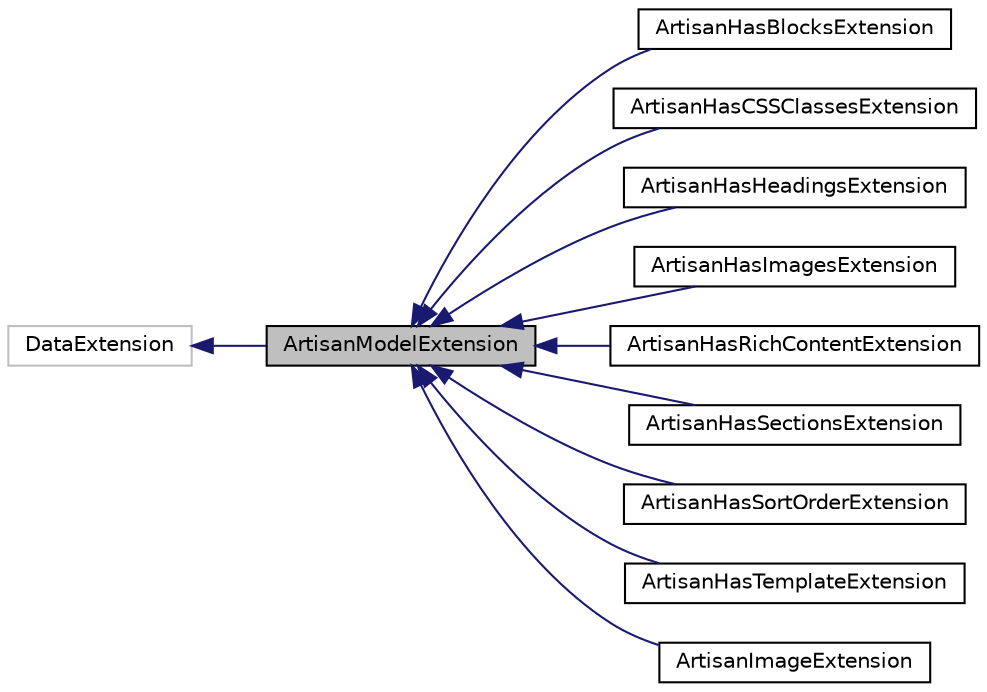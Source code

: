 digraph "ArtisanModelExtension"
{
  edge [fontname="Helvetica",fontsize="10",labelfontname="Helvetica",labelfontsize="10"];
  node [fontname="Helvetica",fontsize="10",shape=record];
  rankdir="LR";
  Node1 [label="ArtisanModelExtension",height=0.2,width=0.4,color="black", fillcolor="grey75", style="filled", fontcolor="black"];
  Node2 -> Node1 [dir="back",color="midnightblue",fontsize="10",style="solid",fontname="Helvetica"];
  Node2 [label="DataExtension",height=0.2,width=0.4,color="grey75", fillcolor="white", style="filled"];
  Node1 -> Node3 [dir="back",color="midnightblue",fontsize="10",style="solid",fontname="Helvetica"];
  Node3 [label="ArtisanHasBlocksExtension",height=0.2,width=0.4,color="black", fillcolor="white", style="filled",URL="$class_artisan_has_blocks_extension.html"];
  Node1 -> Node4 [dir="back",color="midnightblue",fontsize="10",style="solid",fontname="Helvetica"];
  Node4 [label="ArtisanHasCSSClassesExtension",height=0.2,width=0.4,color="black", fillcolor="white", style="filled",URL="$class_artisan_has_c_s_s_classes_extension.html"];
  Node1 -> Node5 [dir="back",color="midnightblue",fontsize="10",style="solid",fontname="Helvetica"];
  Node5 [label="ArtisanHasHeadingsExtension",height=0.2,width=0.4,color="black", fillcolor="white", style="filled",URL="$class_artisan_has_headings_extension.html"];
  Node1 -> Node6 [dir="back",color="midnightblue",fontsize="10",style="solid",fontname="Helvetica"];
  Node6 [label="ArtisanHasImagesExtension",height=0.2,width=0.4,color="black", fillcolor="white", style="filled",URL="$class_artisan_has_images_extension.html"];
  Node1 -> Node7 [dir="back",color="midnightblue",fontsize="10",style="solid",fontname="Helvetica"];
  Node7 [label="ArtisanHasRichContentExtension",height=0.2,width=0.4,color="black", fillcolor="white", style="filled",URL="$class_artisan_has_rich_content_extension.html"];
  Node1 -> Node8 [dir="back",color="midnightblue",fontsize="10",style="solid",fontname="Helvetica"];
  Node8 [label="ArtisanHasSectionsExtension",height=0.2,width=0.4,color="black", fillcolor="white", style="filled",URL="$class_artisan_has_sections_extension.html"];
  Node1 -> Node9 [dir="back",color="midnightblue",fontsize="10",style="solid",fontname="Helvetica"];
  Node9 [label="ArtisanHasSortOrderExtension",height=0.2,width=0.4,color="black", fillcolor="white", style="filled",URL="$class_artisan_has_sort_order_extension.html"];
  Node1 -> Node10 [dir="back",color="midnightblue",fontsize="10",style="solid",fontname="Helvetica"];
  Node10 [label="ArtisanHasTemplateExtension",height=0.2,width=0.4,color="black", fillcolor="white", style="filled",URL="$class_artisan_has_template_extension.html"];
  Node1 -> Node11 [dir="back",color="midnightblue",fontsize="10",style="solid",fontname="Helvetica"];
  Node11 [label="ArtisanImageExtension",height=0.2,width=0.4,color="black", fillcolor="white", style="filled",URL="$class_artisan_image_extension.html"];
}
